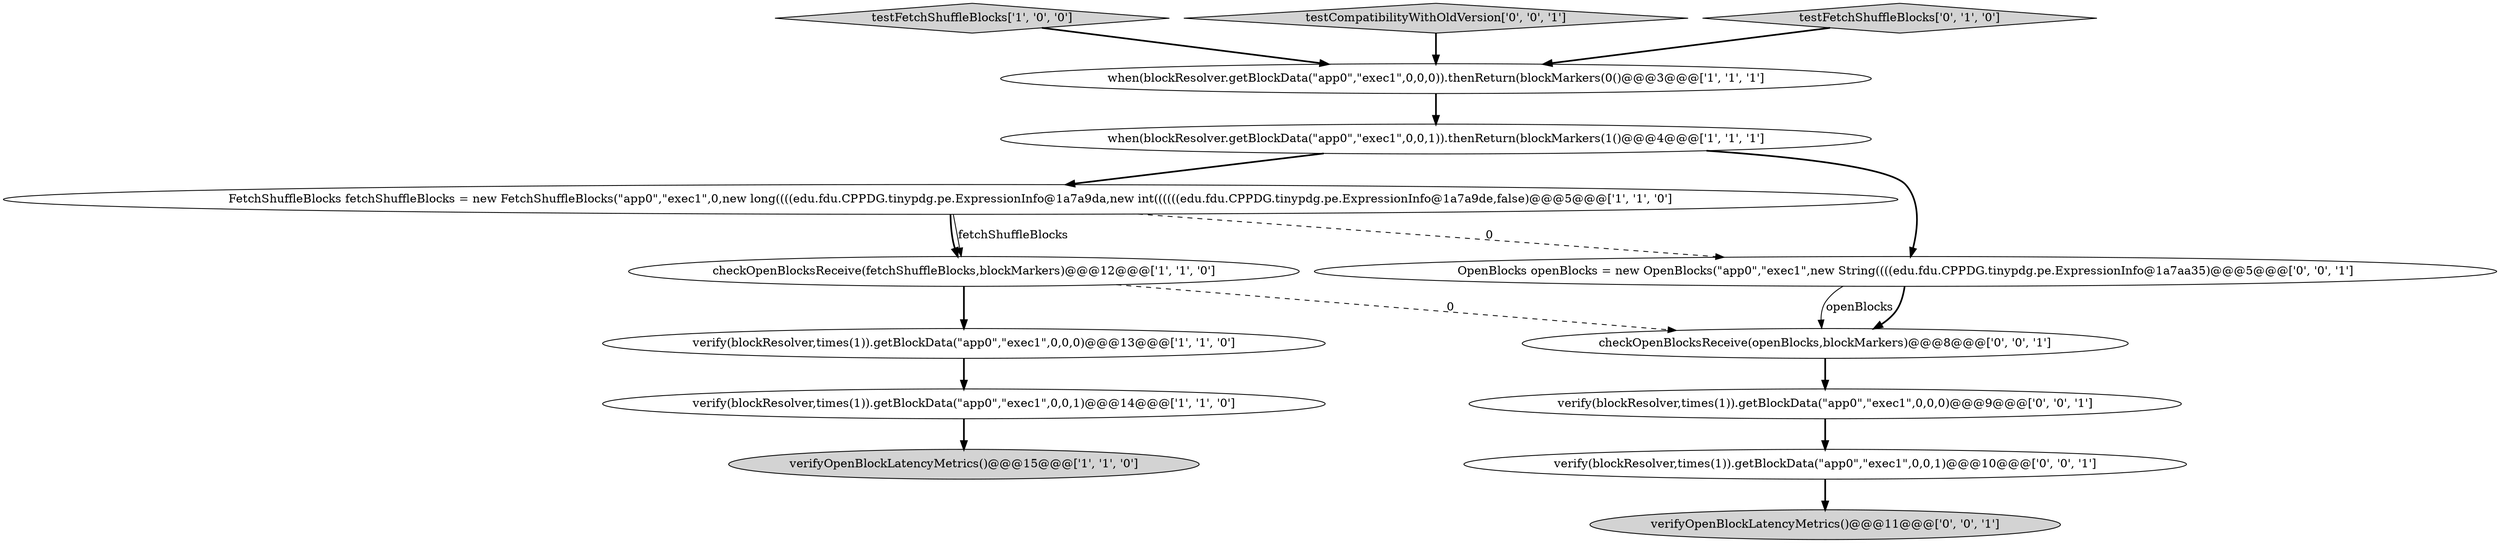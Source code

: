 digraph {
6 [style = filled, label = "verify(blockResolver,times(1)).getBlockData(\"app0\",\"exec1\",0,0,1)@@@14@@@['1', '1', '0']", fillcolor = white, shape = ellipse image = "AAA0AAABBB1BBB"];
9 [style = filled, label = "verify(blockResolver,times(1)).getBlockData(\"app0\",\"exec1\",0,0,1)@@@10@@@['0', '0', '1']", fillcolor = white, shape = ellipse image = "AAA0AAABBB3BBB"];
13 [style = filled, label = "verifyOpenBlockLatencyMetrics()@@@11@@@['0', '0', '1']", fillcolor = lightgray, shape = ellipse image = "AAA0AAABBB3BBB"];
0 [style = filled, label = "FetchShuffleBlocks fetchShuffleBlocks = new FetchShuffleBlocks(\"app0\",\"exec1\",0,new long((((edu.fdu.CPPDG.tinypdg.pe.ExpressionInfo@1a7a9da,new int((((((edu.fdu.CPPDG.tinypdg.pe.ExpressionInfo@1a7a9de,false)@@@5@@@['1', '1', '0']", fillcolor = white, shape = ellipse image = "AAA0AAABBB1BBB"];
4 [style = filled, label = "testFetchShuffleBlocks['1', '0', '0']", fillcolor = lightgray, shape = diamond image = "AAA0AAABBB1BBB"];
5 [style = filled, label = "when(blockResolver.getBlockData(\"app0\",\"exec1\",0,0,1)).thenReturn(blockMarkers(1()@@@4@@@['1', '1', '1']", fillcolor = white, shape = ellipse image = "AAA0AAABBB1BBB"];
14 [style = filled, label = "verify(blockResolver,times(1)).getBlockData(\"app0\",\"exec1\",0,0,0)@@@9@@@['0', '0', '1']", fillcolor = white, shape = ellipse image = "AAA0AAABBB3BBB"];
12 [style = filled, label = "testCompatibilityWithOldVersion['0', '0', '1']", fillcolor = lightgray, shape = diamond image = "AAA0AAABBB3BBB"];
7 [style = filled, label = "verifyOpenBlockLatencyMetrics()@@@15@@@['1', '1', '0']", fillcolor = lightgray, shape = ellipse image = "AAA0AAABBB1BBB"];
11 [style = filled, label = "OpenBlocks openBlocks = new OpenBlocks(\"app0\",\"exec1\",new String((((edu.fdu.CPPDG.tinypdg.pe.ExpressionInfo@1a7aa35)@@@5@@@['0', '0', '1']", fillcolor = white, shape = ellipse image = "AAA0AAABBB3BBB"];
2 [style = filled, label = "when(blockResolver.getBlockData(\"app0\",\"exec1\",0,0,0)).thenReturn(blockMarkers(0()@@@3@@@['1', '1', '1']", fillcolor = white, shape = ellipse image = "AAA0AAABBB1BBB"];
3 [style = filled, label = "verify(blockResolver,times(1)).getBlockData(\"app0\",\"exec1\",0,0,0)@@@13@@@['1', '1', '0']", fillcolor = white, shape = ellipse image = "AAA0AAABBB1BBB"];
1 [style = filled, label = "checkOpenBlocksReceive(fetchShuffleBlocks,blockMarkers)@@@12@@@['1', '1', '0']", fillcolor = white, shape = ellipse image = "AAA0AAABBB1BBB"];
8 [style = filled, label = "testFetchShuffleBlocks['0', '1', '0']", fillcolor = lightgray, shape = diamond image = "AAA0AAABBB2BBB"];
10 [style = filled, label = "checkOpenBlocksReceive(openBlocks,blockMarkers)@@@8@@@['0', '0', '1']", fillcolor = white, shape = ellipse image = "AAA0AAABBB3BBB"];
11->10 [style = solid, label="openBlocks"];
9->13 [style = bold, label=""];
5->0 [style = bold, label=""];
1->3 [style = bold, label=""];
8->2 [style = bold, label=""];
11->10 [style = bold, label=""];
0->11 [style = dashed, label="0"];
6->7 [style = bold, label=""];
14->9 [style = bold, label=""];
5->11 [style = bold, label=""];
1->10 [style = dashed, label="0"];
10->14 [style = bold, label=""];
0->1 [style = bold, label=""];
0->1 [style = solid, label="fetchShuffleBlocks"];
4->2 [style = bold, label=""];
2->5 [style = bold, label=""];
3->6 [style = bold, label=""];
12->2 [style = bold, label=""];
}
